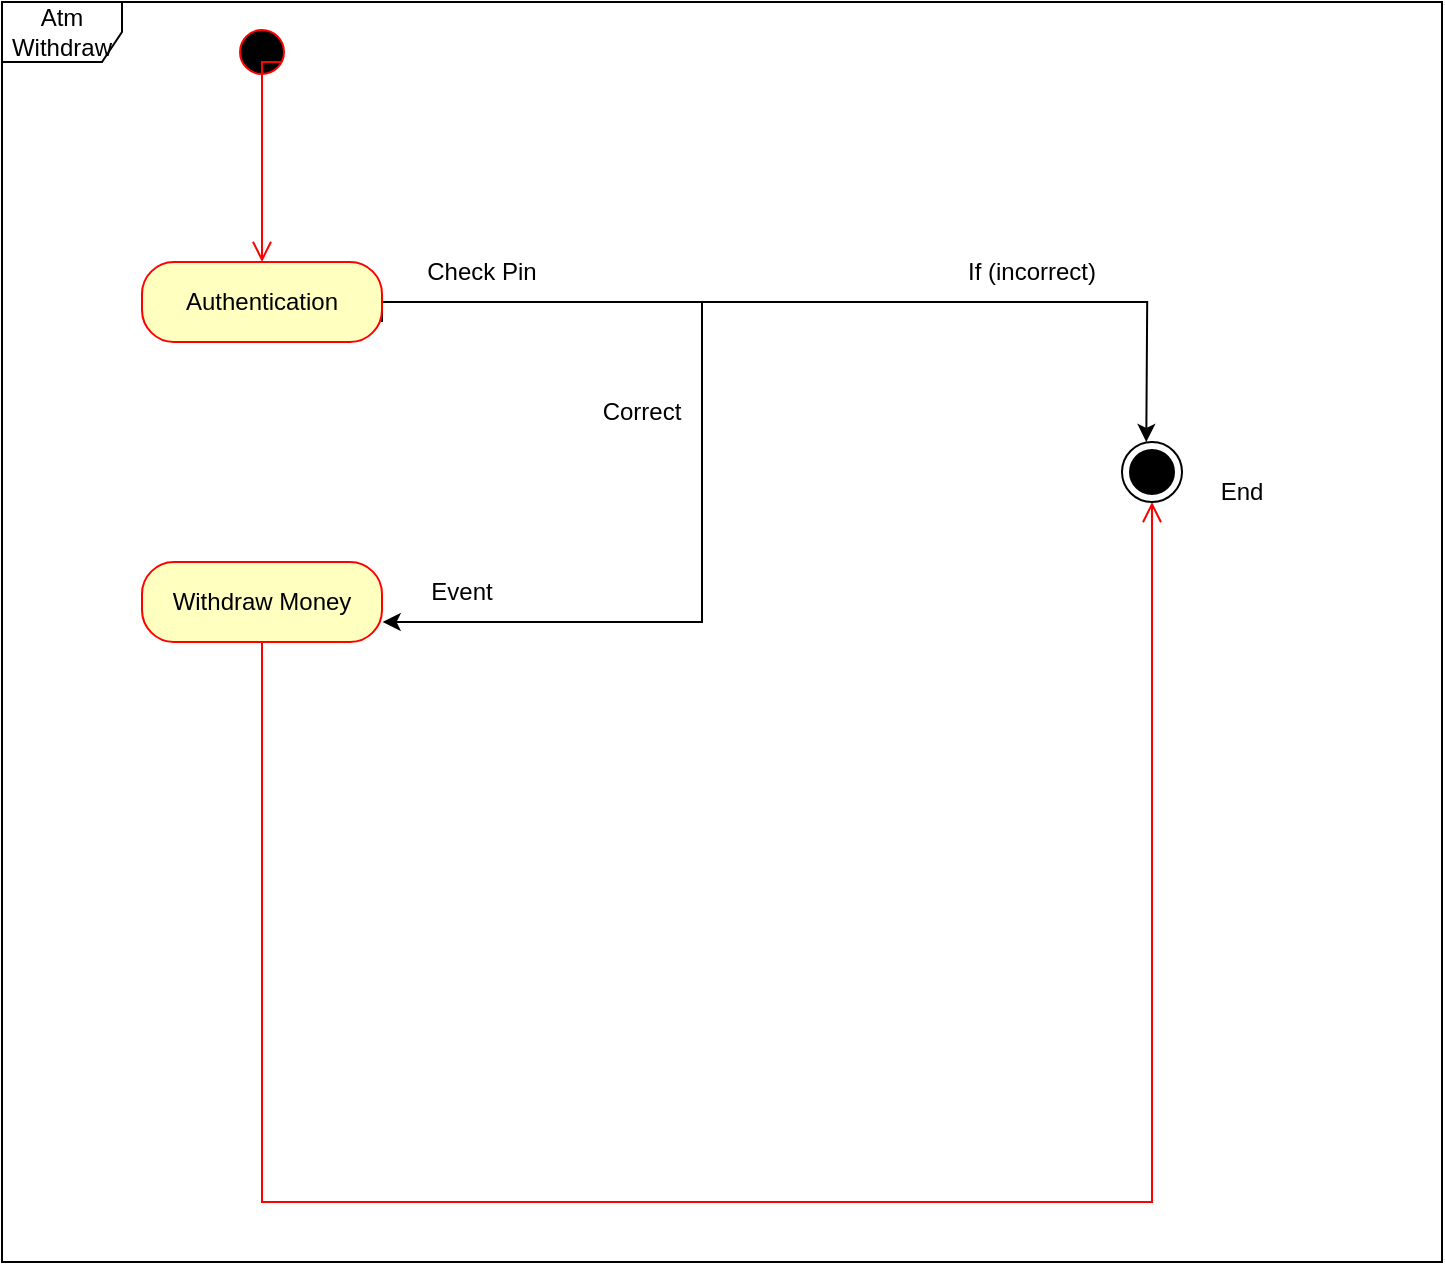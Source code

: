 <mxfile version="24.4.4" type="github">
  <diagram name="Page-1" id="58cdce13-f638-feb5-8d6f-7d28b1aa9fa0">
    <mxGraphModel dx="1628" dy="723" grid="1" gridSize="10" guides="1" tooltips="1" connect="1" arrows="1" fold="1" page="1" pageScale="1" pageWidth="1100" pageHeight="850" background="none" math="0" shadow="0">
      <root>
        <mxCell id="0" />
        <mxCell id="1" parent="0" />
        <mxCell id="Y5Z5mM4NJpB_HWJStT9k-1" value="" style="ellipse;html=1;shape=startState;fillColor=#000000;strokeColor=#ff0000;" vertex="1" parent="1">
          <mxGeometry x="335" y="130" width="30" height="30" as="geometry" />
        </mxCell>
        <mxCell id="Y5Z5mM4NJpB_HWJStT9k-2" value="" style="edgeStyle=orthogonalEdgeStyle;html=1;verticalAlign=bottom;endArrow=open;endSize=8;strokeColor=#ff0000;rounded=0;entryX=0.5;entryY=0;entryDx=0;entryDy=0;" edge="1" parent="1" target="Y5Z5mM4NJpB_HWJStT9k-6">
          <mxGeometry relative="1" as="geometry">
            <mxPoint x="395" y="249" as="targetPoint" />
            <mxPoint x="360" y="150" as="sourcePoint" />
            <Array as="points">
              <mxPoint x="350" y="150" />
            </Array>
          </mxGeometry>
        </mxCell>
        <mxCell id="Y5Z5mM4NJpB_HWJStT9k-10" style="edgeStyle=orthogonalEdgeStyle;rounded=0;orthogonalLoop=1;jettySize=auto;html=1;" edge="1" parent="1" source="Y5Z5mM4NJpB_HWJStT9k-6">
          <mxGeometry relative="1" as="geometry">
            <mxPoint x="792.137" y="340" as="targetPoint" />
          </mxGeometry>
        </mxCell>
        <mxCell id="Y5Z5mM4NJpB_HWJStT9k-15" style="edgeStyle=orthogonalEdgeStyle;rounded=0;orthogonalLoop=1;jettySize=auto;html=1;exitX=1;exitY=0.75;exitDx=0;exitDy=0;" edge="1" parent="1" source="Y5Z5mM4NJpB_HWJStT9k-6">
          <mxGeometry relative="1" as="geometry">
            <mxPoint x="410.333" y="430" as="targetPoint" />
            <Array as="points">
              <mxPoint x="410" y="270" />
              <mxPoint x="570" y="270" />
              <mxPoint x="570" y="430" />
            </Array>
          </mxGeometry>
        </mxCell>
        <mxCell id="Y5Z5mM4NJpB_HWJStT9k-6" value="Authentication" style="rounded=1;whiteSpace=wrap;html=1;arcSize=40;fontColor=#000000;fillColor=#ffffc0;strokeColor=#ff0000;" vertex="1" parent="1">
          <mxGeometry x="290" y="250" width="120" height="40" as="geometry" />
        </mxCell>
        <mxCell id="Y5Z5mM4NJpB_HWJStT9k-8" value="Withdraw Money" style="rounded=1;whiteSpace=wrap;html=1;arcSize=40;fontColor=#000000;fillColor=#ffffc0;strokeColor=#ff0000;" vertex="1" parent="1">
          <mxGeometry x="290" y="400" width="120" height="40" as="geometry" />
        </mxCell>
        <mxCell id="Y5Z5mM4NJpB_HWJStT9k-9" value="" style="edgeStyle=orthogonalEdgeStyle;html=1;verticalAlign=bottom;endArrow=open;endSize=8;strokeColor=#ff0000;rounded=0;entryX=0.5;entryY=1;entryDx=0;entryDy=0;" edge="1" source="Y5Z5mM4NJpB_HWJStT9k-8" parent="1" target="Y5Z5mM4NJpB_HWJStT9k-12">
          <mxGeometry relative="1" as="geometry">
            <mxPoint x="350" y="680" as="targetPoint" />
            <Array as="points">
              <mxPoint x="350" y="720" />
              <mxPoint x="795" y="720" />
            </Array>
          </mxGeometry>
        </mxCell>
        <mxCell id="Y5Z5mM4NJpB_HWJStT9k-12" value="" style="ellipse;html=1;shape=endState;fillColor=strokeColor;" vertex="1" parent="1">
          <mxGeometry x="780" y="340" width="30" height="30" as="geometry" />
        </mxCell>
        <mxCell id="Y5Z5mM4NJpB_HWJStT9k-16" value="Check Pin" style="text;html=1;align=center;verticalAlign=middle;whiteSpace=wrap;rounded=0;" vertex="1" parent="1">
          <mxGeometry x="430" y="240" width="60" height="30" as="geometry" />
        </mxCell>
        <mxCell id="Y5Z5mM4NJpB_HWJStT9k-17" value="If (incorrect)" style="text;html=1;align=center;verticalAlign=middle;whiteSpace=wrap;rounded=0;" vertex="1" parent="1">
          <mxGeometry x="690" y="240" width="90" height="30" as="geometry" />
        </mxCell>
        <mxCell id="Y5Z5mM4NJpB_HWJStT9k-18" value="Correct" style="text;html=1;align=center;verticalAlign=middle;whiteSpace=wrap;rounded=0;" vertex="1" parent="1">
          <mxGeometry x="510" y="310" width="60" height="30" as="geometry" />
        </mxCell>
        <mxCell id="Y5Z5mM4NJpB_HWJStT9k-19" value="Event" style="text;html=1;align=center;verticalAlign=middle;whiteSpace=wrap;rounded=0;" vertex="1" parent="1">
          <mxGeometry x="420" y="400" width="60" height="30" as="geometry" />
        </mxCell>
        <mxCell id="Y5Z5mM4NJpB_HWJStT9k-20" value="End" style="text;html=1;align=center;verticalAlign=middle;whiteSpace=wrap;rounded=0;" vertex="1" parent="1">
          <mxGeometry x="810" y="350" width="60" height="30" as="geometry" />
        </mxCell>
        <mxCell id="Y5Z5mM4NJpB_HWJStT9k-21" value="Atm Withdraw" style="shape=umlFrame;whiteSpace=wrap;html=1;pointerEvents=0;" vertex="1" parent="1">
          <mxGeometry x="220" y="120" width="720" height="630" as="geometry" />
        </mxCell>
      </root>
    </mxGraphModel>
  </diagram>
</mxfile>
